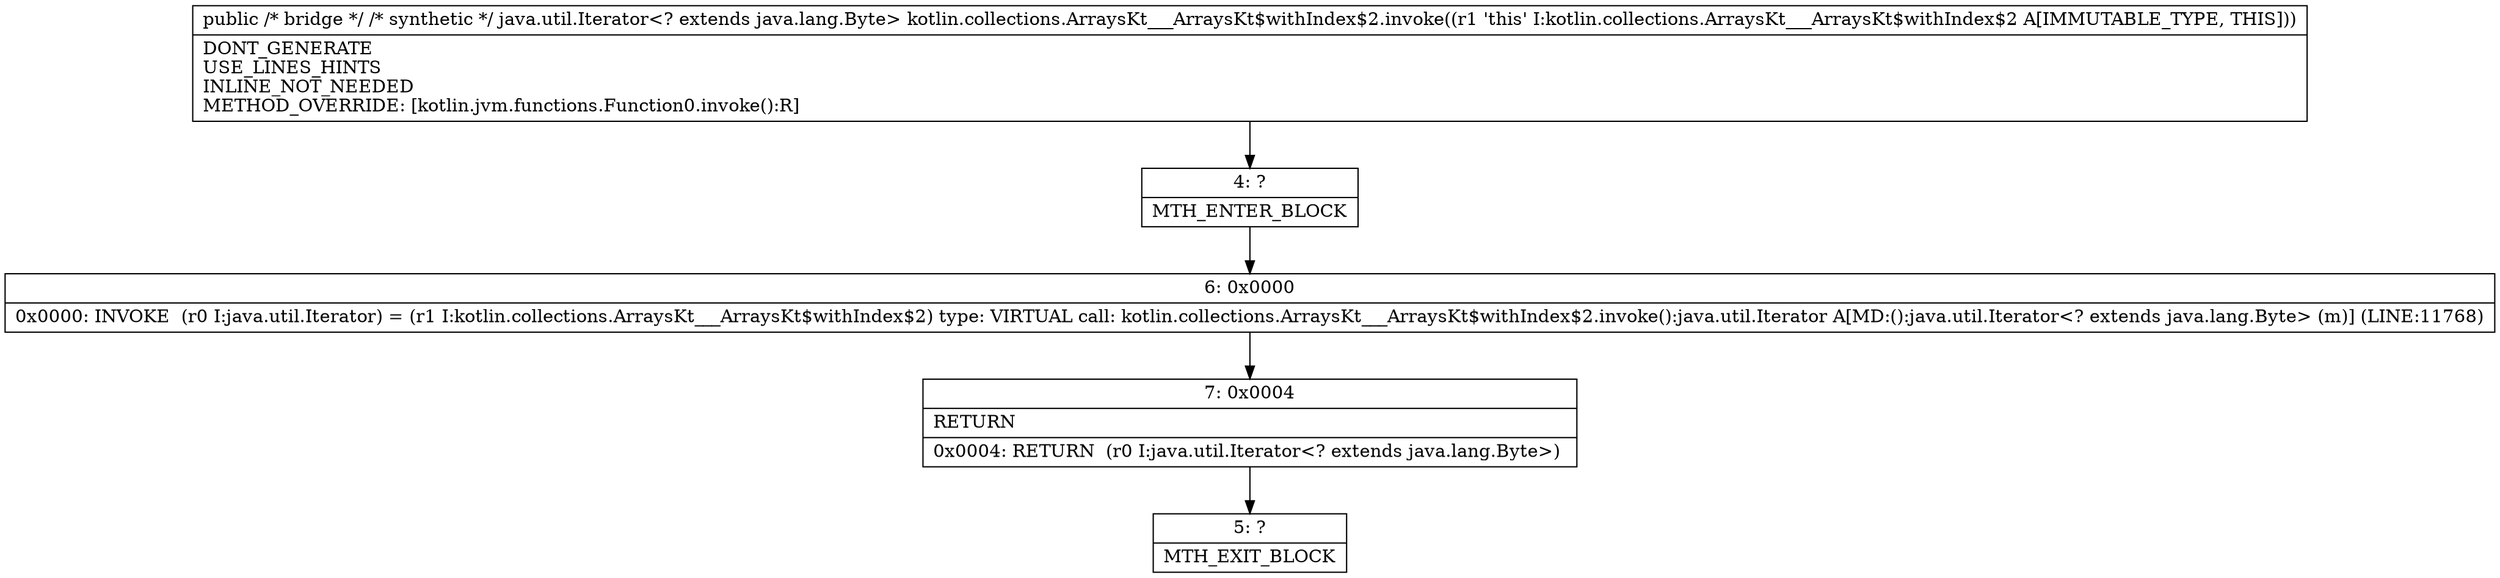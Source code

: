 digraph "CFG forkotlin.collections.ArraysKt___ArraysKt$withIndex$2.invoke()Ljava\/lang\/Object;" {
Node_4 [shape=record,label="{4\:\ ?|MTH_ENTER_BLOCK\l}"];
Node_6 [shape=record,label="{6\:\ 0x0000|0x0000: INVOKE  (r0 I:java.util.Iterator) = (r1 I:kotlin.collections.ArraysKt___ArraysKt$withIndex$2) type: VIRTUAL call: kotlin.collections.ArraysKt___ArraysKt$withIndex$2.invoke():java.util.Iterator A[MD:():java.util.Iterator\<? extends java.lang.Byte\> (m)] (LINE:11768)\l}"];
Node_7 [shape=record,label="{7\:\ 0x0004|RETURN\l|0x0004: RETURN  (r0 I:java.util.Iterator\<? extends java.lang.Byte\>) \l}"];
Node_5 [shape=record,label="{5\:\ ?|MTH_EXIT_BLOCK\l}"];
MethodNode[shape=record,label="{public \/* bridge *\/ \/* synthetic *\/ java.util.Iterator\<? extends java.lang.Byte\> kotlin.collections.ArraysKt___ArraysKt$withIndex$2.invoke((r1 'this' I:kotlin.collections.ArraysKt___ArraysKt$withIndex$2 A[IMMUTABLE_TYPE, THIS]))  | DONT_GENERATE\lUSE_LINES_HINTS\lINLINE_NOT_NEEDED\lMETHOD_OVERRIDE: [kotlin.jvm.functions.Function0.invoke():R]\l}"];
MethodNode -> Node_4;Node_4 -> Node_6;
Node_6 -> Node_7;
Node_7 -> Node_5;
}

